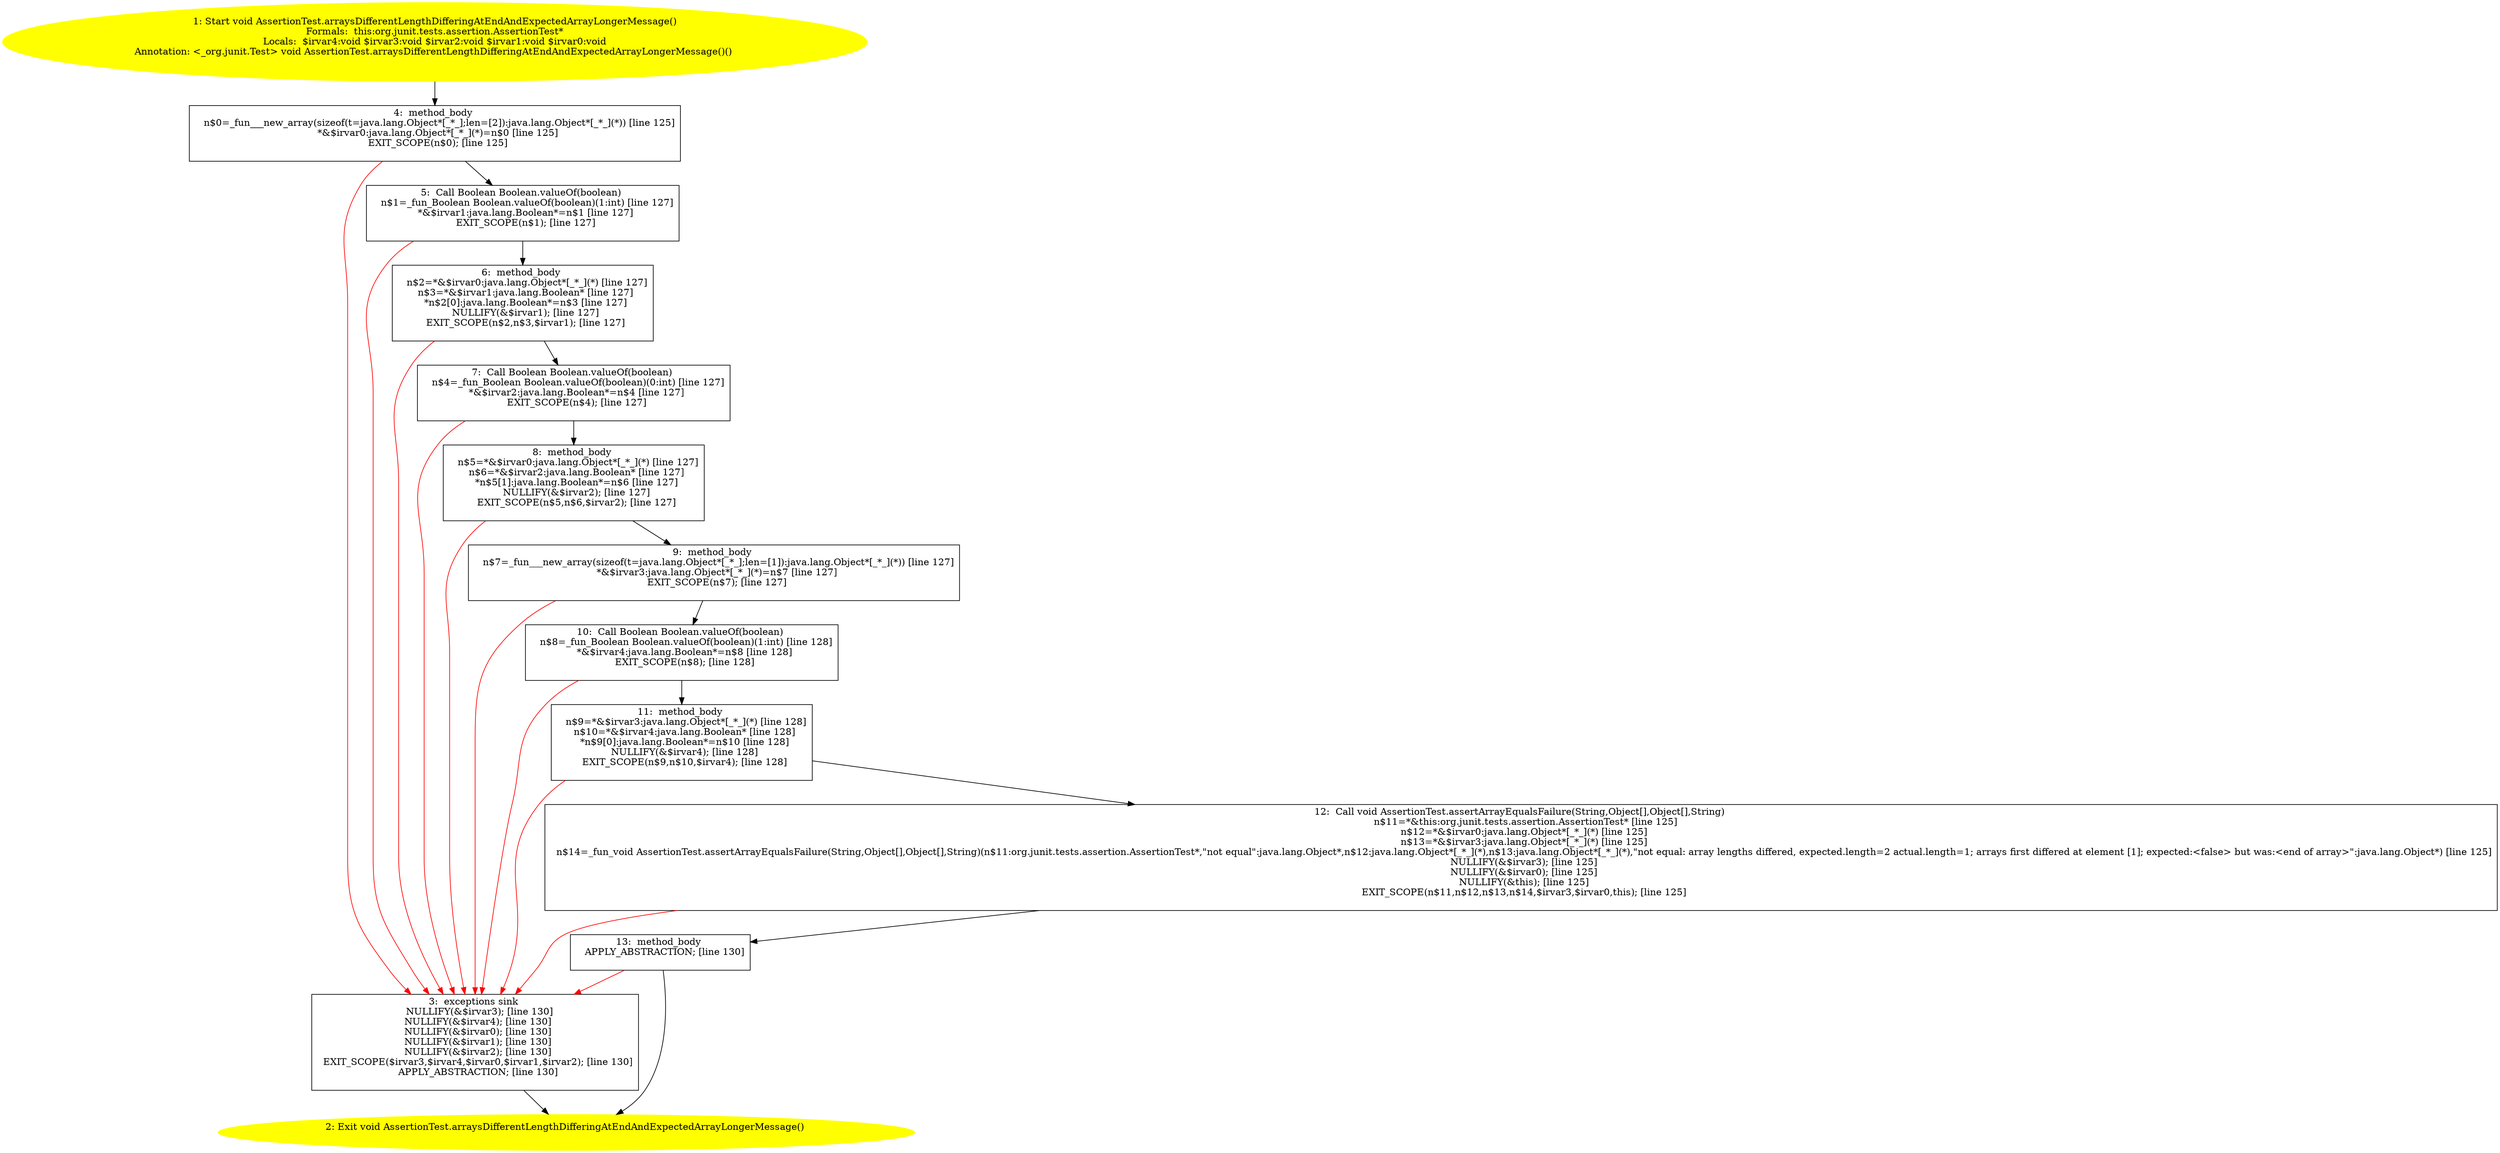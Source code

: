 /* @generated */
digraph cfg {
"org.junit.tests.assertion.AssertionTest.arraysDifferentLengthDifferingAtEndAndExpectedArrayLongerMes.f627fb92eb732ae32449fb8d2e108dc9_1" [label="1: Start void AssertionTest.arraysDifferentLengthDifferingAtEndAndExpectedArrayLongerMessage()\nFormals:  this:org.junit.tests.assertion.AssertionTest*\nLocals:  $irvar4:void $irvar3:void $irvar2:void $irvar1:void $irvar0:void\nAnnotation: <_org.junit.Test> void AssertionTest.arraysDifferentLengthDifferingAtEndAndExpectedArrayLongerMessage()() \n  " color=yellow style=filled]
	

	 "org.junit.tests.assertion.AssertionTest.arraysDifferentLengthDifferingAtEndAndExpectedArrayLongerMes.f627fb92eb732ae32449fb8d2e108dc9_1" -> "org.junit.tests.assertion.AssertionTest.arraysDifferentLengthDifferingAtEndAndExpectedArrayLongerMes.f627fb92eb732ae32449fb8d2e108dc9_4" ;
"org.junit.tests.assertion.AssertionTest.arraysDifferentLengthDifferingAtEndAndExpectedArrayLongerMes.f627fb92eb732ae32449fb8d2e108dc9_2" [label="2: Exit void AssertionTest.arraysDifferentLengthDifferingAtEndAndExpectedArrayLongerMessage() \n  " color=yellow style=filled]
	

"org.junit.tests.assertion.AssertionTest.arraysDifferentLengthDifferingAtEndAndExpectedArrayLongerMes.f627fb92eb732ae32449fb8d2e108dc9_3" [label="3:  exceptions sink \n   NULLIFY(&$irvar3); [line 130]\n  NULLIFY(&$irvar4); [line 130]\n  NULLIFY(&$irvar0); [line 130]\n  NULLIFY(&$irvar1); [line 130]\n  NULLIFY(&$irvar2); [line 130]\n  EXIT_SCOPE($irvar3,$irvar4,$irvar0,$irvar1,$irvar2); [line 130]\n  APPLY_ABSTRACTION; [line 130]\n " shape="box"]
	

	 "org.junit.tests.assertion.AssertionTest.arraysDifferentLengthDifferingAtEndAndExpectedArrayLongerMes.f627fb92eb732ae32449fb8d2e108dc9_3" -> "org.junit.tests.assertion.AssertionTest.arraysDifferentLengthDifferingAtEndAndExpectedArrayLongerMes.f627fb92eb732ae32449fb8d2e108dc9_2" ;
"org.junit.tests.assertion.AssertionTest.arraysDifferentLengthDifferingAtEndAndExpectedArrayLongerMes.f627fb92eb732ae32449fb8d2e108dc9_4" [label="4:  method_body \n   n$0=_fun___new_array(sizeof(t=java.lang.Object*[_*_];len=[2]):java.lang.Object*[_*_](*)) [line 125]\n  *&$irvar0:java.lang.Object*[_*_](*)=n$0 [line 125]\n  EXIT_SCOPE(n$0); [line 125]\n " shape="box"]
	

	 "org.junit.tests.assertion.AssertionTest.arraysDifferentLengthDifferingAtEndAndExpectedArrayLongerMes.f627fb92eb732ae32449fb8d2e108dc9_4" -> "org.junit.tests.assertion.AssertionTest.arraysDifferentLengthDifferingAtEndAndExpectedArrayLongerMes.f627fb92eb732ae32449fb8d2e108dc9_5" ;
	 "org.junit.tests.assertion.AssertionTest.arraysDifferentLengthDifferingAtEndAndExpectedArrayLongerMes.f627fb92eb732ae32449fb8d2e108dc9_4" -> "org.junit.tests.assertion.AssertionTest.arraysDifferentLengthDifferingAtEndAndExpectedArrayLongerMes.f627fb92eb732ae32449fb8d2e108dc9_3" [color="red" ];
"org.junit.tests.assertion.AssertionTest.arraysDifferentLengthDifferingAtEndAndExpectedArrayLongerMes.f627fb92eb732ae32449fb8d2e108dc9_5" [label="5:  Call Boolean Boolean.valueOf(boolean) \n   n$1=_fun_Boolean Boolean.valueOf(boolean)(1:int) [line 127]\n  *&$irvar1:java.lang.Boolean*=n$1 [line 127]\n  EXIT_SCOPE(n$1); [line 127]\n " shape="box"]
	

	 "org.junit.tests.assertion.AssertionTest.arraysDifferentLengthDifferingAtEndAndExpectedArrayLongerMes.f627fb92eb732ae32449fb8d2e108dc9_5" -> "org.junit.tests.assertion.AssertionTest.arraysDifferentLengthDifferingAtEndAndExpectedArrayLongerMes.f627fb92eb732ae32449fb8d2e108dc9_6" ;
	 "org.junit.tests.assertion.AssertionTest.arraysDifferentLengthDifferingAtEndAndExpectedArrayLongerMes.f627fb92eb732ae32449fb8d2e108dc9_5" -> "org.junit.tests.assertion.AssertionTest.arraysDifferentLengthDifferingAtEndAndExpectedArrayLongerMes.f627fb92eb732ae32449fb8d2e108dc9_3" [color="red" ];
"org.junit.tests.assertion.AssertionTest.arraysDifferentLengthDifferingAtEndAndExpectedArrayLongerMes.f627fb92eb732ae32449fb8d2e108dc9_6" [label="6:  method_body \n   n$2=*&$irvar0:java.lang.Object*[_*_](*) [line 127]\n  n$3=*&$irvar1:java.lang.Boolean* [line 127]\n  *n$2[0]:java.lang.Boolean*=n$3 [line 127]\n  NULLIFY(&$irvar1); [line 127]\n  EXIT_SCOPE(n$2,n$3,$irvar1); [line 127]\n " shape="box"]
	

	 "org.junit.tests.assertion.AssertionTest.arraysDifferentLengthDifferingAtEndAndExpectedArrayLongerMes.f627fb92eb732ae32449fb8d2e108dc9_6" -> "org.junit.tests.assertion.AssertionTest.arraysDifferentLengthDifferingAtEndAndExpectedArrayLongerMes.f627fb92eb732ae32449fb8d2e108dc9_7" ;
	 "org.junit.tests.assertion.AssertionTest.arraysDifferentLengthDifferingAtEndAndExpectedArrayLongerMes.f627fb92eb732ae32449fb8d2e108dc9_6" -> "org.junit.tests.assertion.AssertionTest.arraysDifferentLengthDifferingAtEndAndExpectedArrayLongerMes.f627fb92eb732ae32449fb8d2e108dc9_3" [color="red" ];
"org.junit.tests.assertion.AssertionTest.arraysDifferentLengthDifferingAtEndAndExpectedArrayLongerMes.f627fb92eb732ae32449fb8d2e108dc9_7" [label="7:  Call Boolean Boolean.valueOf(boolean) \n   n$4=_fun_Boolean Boolean.valueOf(boolean)(0:int) [line 127]\n  *&$irvar2:java.lang.Boolean*=n$4 [line 127]\n  EXIT_SCOPE(n$4); [line 127]\n " shape="box"]
	

	 "org.junit.tests.assertion.AssertionTest.arraysDifferentLengthDifferingAtEndAndExpectedArrayLongerMes.f627fb92eb732ae32449fb8d2e108dc9_7" -> "org.junit.tests.assertion.AssertionTest.arraysDifferentLengthDifferingAtEndAndExpectedArrayLongerMes.f627fb92eb732ae32449fb8d2e108dc9_8" ;
	 "org.junit.tests.assertion.AssertionTest.arraysDifferentLengthDifferingAtEndAndExpectedArrayLongerMes.f627fb92eb732ae32449fb8d2e108dc9_7" -> "org.junit.tests.assertion.AssertionTest.arraysDifferentLengthDifferingAtEndAndExpectedArrayLongerMes.f627fb92eb732ae32449fb8d2e108dc9_3" [color="red" ];
"org.junit.tests.assertion.AssertionTest.arraysDifferentLengthDifferingAtEndAndExpectedArrayLongerMes.f627fb92eb732ae32449fb8d2e108dc9_8" [label="8:  method_body \n   n$5=*&$irvar0:java.lang.Object*[_*_](*) [line 127]\n  n$6=*&$irvar2:java.lang.Boolean* [line 127]\n  *n$5[1]:java.lang.Boolean*=n$6 [line 127]\n  NULLIFY(&$irvar2); [line 127]\n  EXIT_SCOPE(n$5,n$6,$irvar2); [line 127]\n " shape="box"]
	

	 "org.junit.tests.assertion.AssertionTest.arraysDifferentLengthDifferingAtEndAndExpectedArrayLongerMes.f627fb92eb732ae32449fb8d2e108dc9_8" -> "org.junit.tests.assertion.AssertionTest.arraysDifferentLengthDifferingAtEndAndExpectedArrayLongerMes.f627fb92eb732ae32449fb8d2e108dc9_9" ;
	 "org.junit.tests.assertion.AssertionTest.arraysDifferentLengthDifferingAtEndAndExpectedArrayLongerMes.f627fb92eb732ae32449fb8d2e108dc9_8" -> "org.junit.tests.assertion.AssertionTest.arraysDifferentLengthDifferingAtEndAndExpectedArrayLongerMes.f627fb92eb732ae32449fb8d2e108dc9_3" [color="red" ];
"org.junit.tests.assertion.AssertionTest.arraysDifferentLengthDifferingAtEndAndExpectedArrayLongerMes.f627fb92eb732ae32449fb8d2e108dc9_9" [label="9:  method_body \n   n$7=_fun___new_array(sizeof(t=java.lang.Object*[_*_];len=[1]):java.lang.Object*[_*_](*)) [line 127]\n  *&$irvar3:java.lang.Object*[_*_](*)=n$7 [line 127]\n  EXIT_SCOPE(n$7); [line 127]\n " shape="box"]
	

	 "org.junit.tests.assertion.AssertionTest.arraysDifferentLengthDifferingAtEndAndExpectedArrayLongerMes.f627fb92eb732ae32449fb8d2e108dc9_9" -> "org.junit.tests.assertion.AssertionTest.arraysDifferentLengthDifferingAtEndAndExpectedArrayLongerMes.f627fb92eb732ae32449fb8d2e108dc9_10" ;
	 "org.junit.tests.assertion.AssertionTest.arraysDifferentLengthDifferingAtEndAndExpectedArrayLongerMes.f627fb92eb732ae32449fb8d2e108dc9_9" -> "org.junit.tests.assertion.AssertionTest.arraysDifferentLengthDifferingAtEndAndExpectedArrayLongerMes.f627fb92eb732ae32449fb8d2e108dc9_3" [color="red" ];
"org.junit.tests.assertion.AssertionTest.arraysDifferentLengthDifferingAtEndAndExpectedArrayLongerMes.f627fb92eb732ae32449fb8d2e108dc9_10" [label="10:  Call Boolean Boolean.valueOf(boolean) \n   n$8=_fun_Boolean Boolean.valueOf(boolean)(1:int) [line 128]\n  *&$irvar4:java.lang.Boolean*=n$8 [line 128]\n  EXIT_SCOPE(n$8); [line 128]\n " shape="box"]
	

	 "org.junit.tests.assertion.AssertionTest.arraysDifferentLengthDifferingAtEndAndExpectedArrayLongerMes.f627fb92eb732ae32449fb8d2e108dc9_10" -> "org.junit.tests.assertion.AssertionTest.arraysDifferentLengthDifferingAtEndAndExpectedArrayLongerMes.f627fb92eb732ae32449fb8d2e108dc9_11" ;
	 "org.junit.tests.assertion.AssertionTest.arraysDifferentLengthDifferingAtEndAndExpectedArrayLongerMes.f627fb92eb732ae32449fb8d2e108dc9_10" -> "org.junit.tests.assertion.AssertionTest.arraysDifferentLengthDifferingAtEndAndExpectedArrayLongerMes.f627fb92eb732ae32449fb8d2e108dc9_3" [color="red" ];
"org.junit.tests.assertion.AssertionTest.arraysDifferentLengthDifferingAtEndAndExpectedArrayLongerMes.f627fb92eb732ae32449fb8d2e108dc9_11" [label="11:  method_body \n   n$9=*&$irvar3:java.lang.Object*[_*_](*) [line 128]\n  n$10=*&$irvar4:java.lang.Boolean* [line 128]\n  *n$9[0]:java.lang.Boolean*=n$10 [line 128]\n  NULLIFY(&$irvar4); [line 128]\n  EXIT_SCOPE(n$9,n$10,$irvar4); [line 128]\n " shape="box"]
	

	 "org.junit.tests.assertion.AssertionTest.arraysDifferentLengthDifferingAtEndAndExpectedArrayLongerMes.f627fb92eb732ae32449fb8d2e108dc9_11" -> "org.junit.tests.assertion.AssertionTest.arraysDifferentLengthDifferingAtEndAndExpectedArrayLongerMes.f627fb92eb732ae32449fb8d2e108dc9_12" ;
	 "org.junit.tests.assertion.AssertionTest.arraysDifferentLengthDifferingAtEndAndExpectedArrayLongerMes.f627fb92eb732ae32449fb8d2e108dc9_11" -> "org.junit.tests.assertion.AssertionTest.arraysDifferentLengthDifferingAtEndAndExpectedArrayLongerMes.f627fb92eb732ae32449fb8d2e108dc9_3" [color="red" ];
"org.junit.tests.assertion.AssertionTest.arraysDifferentLengthDifferingAtEndAndExpectedArrayLongerMes.f627fb92eb732ae32449fb8d2e108dc9_12" [label="12:  Call void AssertionTest.assertArrayEqualsFailure(String,Object[],Object[],String) \n   n$11=*&this:org.junit.tests.assertion.AssertionTest* [line 125]\n  n$12=*&$irvar0:java.lang.Object*[_*_](*) [line 125]\n  n$13=*&$irvar3:java.lang.Object*[_*_](*) [line 125]\n  n$14=_fun_void AssertionTest.assertArrayEqualsFailure(String,Object[],Object[],String)(n$11:org.junit.tests.assertion.AssertionTest*,\"not equal\":java.lang.Object*,n$12:java.lang.Object*[_*_](*),n$13:java.lang.Object*[_*_](*),\"not equal: array lengths differed, expected.length=2 actual.length=1; arrays first differed at element [1]; expected:<false> but was:<end of array>\":java.lang.Object*) [line 125]\n  NULLIFY(&$irvar3); [line 125]\n  NULLIFY(&$irvar0); [line 125]\n  NULLIFY(&this); [line 125]\n  EXIT_SCOPE(n$11,n$12,n$13,n$14,$irvar3,$irvar0,this); [line 125]\n " shape="box"]
	

	 "org.junit.tests.assertion.AssertionTest.arraysDifferentLengthDifferingAtEndAndExpectedArrayLongerMes.f627fb92eb732ae32449fb8d2e108dc9_12" -> "org.junit.tests.assertion.AssertionTest.arraysDifferentLengthDifferingAtEndAndExpectedArrayLongerMes.f627fb92eb732ae32449fb8d2e108dc9_13" ;
	 "org.junit.tests.assertion.AssertionTest.arraysDifferentLengthDifferingAtEndAndExpectedArrayLongerMes.f627fb92eb732ae32449fb8d2e108dc9_12" -> "org.junit.tests.assertion.AssertionTest.arraysDifferentLengthDifferingAtEndAndExpectedArrayLongerMes.f627fb92eb732ae32449fb8d2e108dc9_3" [color="red" ];
"org.junit.tests.assertion.AssertionTest.arraysDifferentLengthDifferingAtEndAndExpectedArrayLongerMes.f627fb92eb732ae32449fb8d2e108dc9_13" [label="13:  method_body \n   APPLY_ABSTRACTION; [line 130]\n " shape="box"]
	

	 "org.junit.tests.assertion.AssertionTest.arraysDifferentLengthDifferingAtEndAndExpectedArrayLongerMes.f627fb92eb732ae32449fb8d2e108dc9_13" -> "org.junit.tests.assertion.AssertionTest.arraysDifferentLengthDifferingAtEndAndExpectedArrayLongerMes.f627fb92eb732ae32449fb8d2e108dc9_2" ;
	 "org.junit.tests.assertion.AssertionTest.arraysDifferentLengthDifferingAtEndAndExpectedArrayLongerMes.f627fb92eb732ae32449fb8d2e108dc9_13" -> "org.junit.tests.assertion.AssertionTest.arraysDifferentLengthDifferingAtEndAndExpectedArrayLongerMes.f627fb92eb732ae32449fb8d2e108dc9_3" [color="red" ];
}

